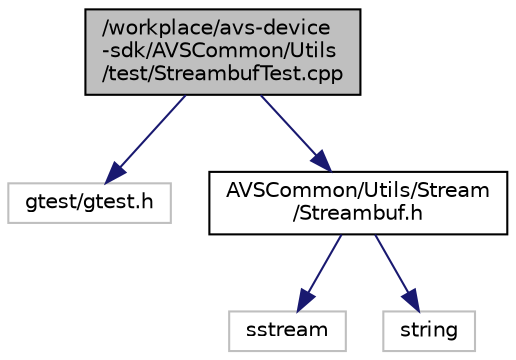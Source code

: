digraph "/workplace/avs-device-sdk/AVSCommon/Utils/test/StreambufTest.cpp"
{
  edge [fontname="Helvetica",fontsize="10",labelfontname="Helvetica",labelfontsize="10"];
  node [fontname="Helvetica",fontsize="10",shape=record];
  Node1 [label="/workplace/avs-device\l-sdk/AVSCommon/Utils\l/test/StreambufTest.cpp",height=0.2,width=0.4,color="black", fillcolor="grey75", style="filled", fontcolor="black"];
  Node1 -> Node2 [color="midnightblue",fontsize="10",style="solid",fontname="Helvetica"];
  Node2 [label="gtest/gtest.h",height=0.2,width=0.4,color="grey75", fillcolor="white", style="filled"];
  Node1 -> Node3 [color="midnightblue",fontsize="10",style="solid",fontname="Helvetica"];
  Node3 [label="AVSCommon/Utils/Stream\l/Streambuf.h",height=0.2,width=0.4,color="black", fillcolor="white", style="filled",URL="$_streambuf_8h.html"];
  Node3 -> Node4 [color="midnightblue",fontsize="10",style="solid",fontname="Helvetica"];
  Node4 [label="sstream",height=0.2,width=0.4,color="grey75", fillcolor="white", style="filled"];
  Node3 -> Node5 [color="midnightblue",fontsize="10",style="solid",fontname="Helvetica"];
  Node5 [label="string",height=0.2,width=0.4,color="grey75", fillcolor="white", style="filled"];
}
